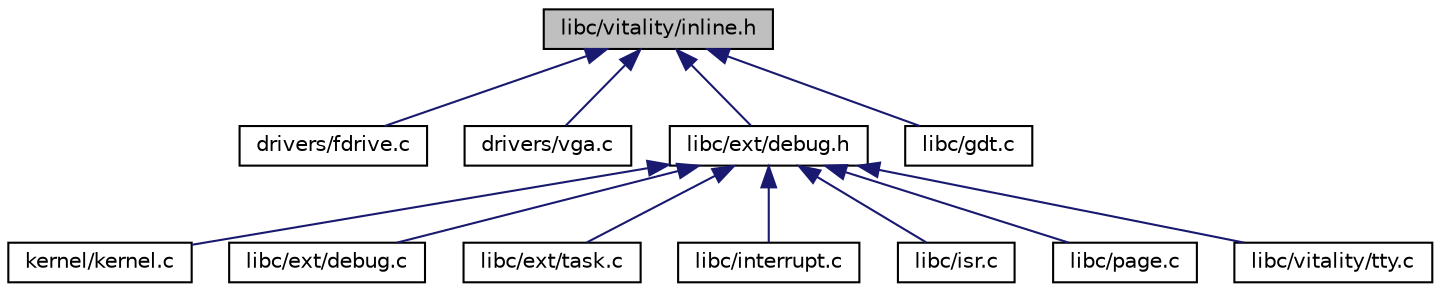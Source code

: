 digraph "libc/vitality/inline.h"
{
  edge [fontname="Helvetica",fontsize="10",labelfontname="Helvetica",labelfontsize="10"];
  node [fontname="Helvetica",fontsize="10",shape=record];
  Node2 [label="libc/vitality/inline.h",height=0.2,width=0.4,color="black", fillcolor="grey75", style="filled", fontcolor="black"];
  Node2 -> Node3 [dir="back",color="midnightblue",fontsize="10",style="solid",fontname="Helvetica"];
  Node3 [label="drivers/fdrive.c",height=0.2,width=0.4,color="black", fillcolor="white", style="filled",URL="$a00008.html"];
  Node2 -> Node4 [dir="back",color="midnightblue",fontsize="10",style="solid",fontname="Helvetica"];
  Node4 [label="drivers/vga.c",height=0.2,width=0.4,color="black", fillcolor="white", style="filled",URL="$a00014.html"];
  Node2 -> Node5 [dir="back",color="midnightblue",fontsize="10",style="solid",fontname="Helvetica"];
  Node5 [label="libc/ext/debug.h",height=0.2,width=0.4,color="black", fillcolor="white", style="filled",URL="$a00032.html"];
  Node5 -> Node6 [dir="back",color="midnightblue",fontsize="10",style="solid",fontname="Helvetica"];
  Node6 [label="kernel/kernel.c",height=0.2,width=0.4,color="black", fillcolor="white", style="filled",URL="$a00020.html"];
  Node5 -> Node7 [dir="back",color="midnightblue",fontsize="10",style="solid",fontname="Helvetica"];
  Node7 [label="libc/ext/debug.c",height=0.2,width=0.4,color="black", fillcolor="white", style="filled",URL="$a00029.html"];
  Node5 -> Node8 [dir="back",color="midnightblue",fontsize="10",style="solid",fontname="Helvetica"];
  Node8 [label="libc/ext/task.c",height=0.2,width=0.4,color="black", fillcolor="white", style="filled",URL="$a00044.html"];
  Node5 -> Node9 [dir="back",color="midnightblue",fontsize="10",style="solid",fontname="Helvetica"];
  Node9 [label="libc/interrupt.c",height=0.2,width=0.4,color="black", fillcolor="white", style="filled",URL="$a00062.html"];
  Node5 -> Node10 [dir="back",color="midnightblue",fontsize="10",style="solid",fontname="Helvetica"];
  Node10 [label="libc/isr.c",height=0.2,width=0.4,color="black", fillcolor="white", style="filled",URL="$a00068.html"];
  Node5 -> Node11 [dir="back",color="midnightblue",fontsize="10",style="solid",fontname="Helvetica"];
  Node11 [label="libc/page.c",height=0.2,width=0.4,color="black", fillcolor="white", style="filled",URL="$a00074.html"];
  Node5 -> Node12 [dir="back",color="midnightblue",fontsize="10",style="solid",fontname="Helvetica"];
  Node12 [label="libc/vitality/tty.c",height=0.2,width=0.4,color="black", fillcolor="white", style="filled",URL="$a00107.html"];
  Node2 -> Node13 [dir="back",color="midnightblue",fontsize="10",style="solid",fontname="Helvetica"];
  Node13 [label="libc/gdt.c",height=0.2,width=0.4,color="black", fillcolor="white", style="filled",URL="$a00056.html"];
}
